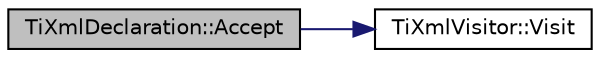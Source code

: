 digraph "TiXmlDeclaration::Accept"
{
  edge [fontname="Helvetica",fontsize="10",labelfontname="Helvetica",labelfontsize="10"];
  node [fontname="Helvetica",fontsize="10",shape=record];
  rankdir="LR";
  Node1 [label="TiXmlDeclaration::Accept",height=0.2,width=0.4,color="black", fillcolor="grey75", style="filled", fontcolor="black"];
  Node1 -> Node2 [color="midnightblue",fontsize="10",style="solid",fontname="Helvetica"];
  Node2 [label="TiXmlVisitor::Visit",height=0.2,width=0.4,color="black", fillcolor="white", style="filled",URL="$d0/dfd/class_ti_xml_visitor.html#afad71c71ce6473fb9b4b64cd92de4a19",tooltip="Visit a declaration. "];
}

